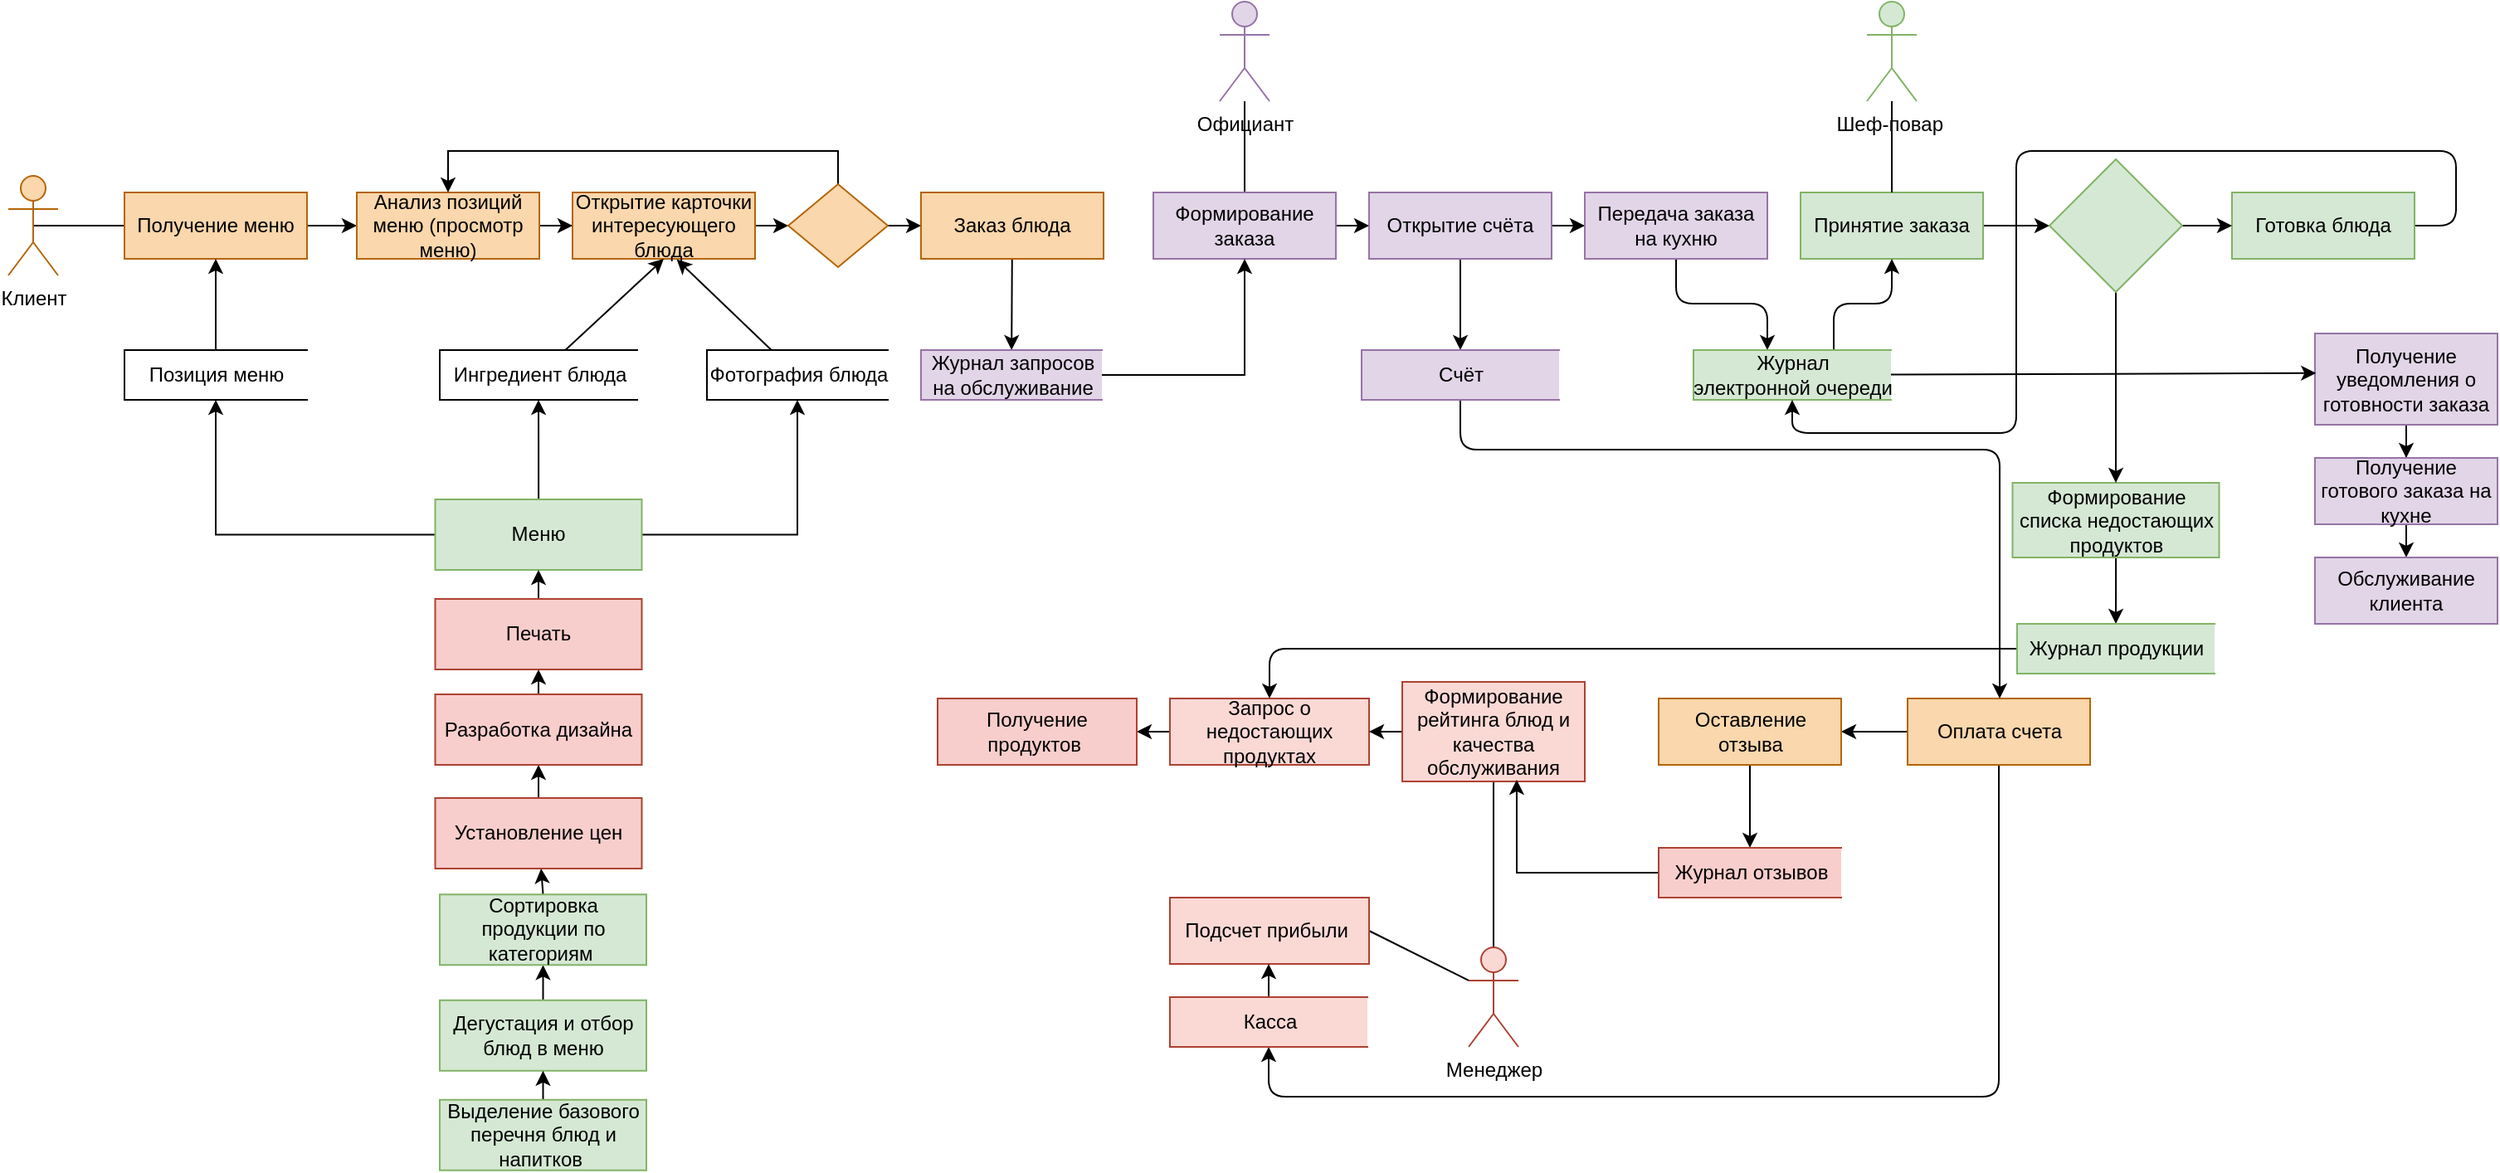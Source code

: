<mxfile version="15.5.9" type="github">
  <diagram id="nGhzScu0w4sPOhvbiOy2" name="Page-1">
    <mxGraphModel dx="965" dy="561" grid="1" gridSize="10" guides="1" tooltips="1" connect="1" arrows="1" fold="1" page="1" pageScale="1" pageWidth="827" pageHeight="1169" math="0" shadow="0">
      <root>
        <mxCell id="0" />
        <mxCell id="1" parent="0" />
        <mxCell id="5d1MTNIgyIdPS4blu5-G-6" style="edgeStyle=orthogonalEdgeStyle;rounded=0;orthogonalLoop=1;jettySize=auto;html=1;exitX=0.5;exitY=0.5;exitDx=0;exitDy=0;exitPerimeter=0;endArrow=none;endFill=0;strokeColor=default;" parent="1" source="5d1MTNIgyIdPS4blu5-G-1" target="5d1MTNIgyIdPS4blu5-G-3" edge="1">
          <mxGeometry relative="1" as="geometry" />
        </mxCell>
        <mxCell id="5d1MTNIgyIdPS4blu5-G-1" value="Клиент" style="shape=umlActor;verticalLabelPosition=bottom;verticalAlign=top;html=1;outlineConnect=0;fillColor=#fad7ac;strokeColor=#b46504;" parent="1" vertex="1">
          <mxGeometry x="100" y="205" width="30" height="60" as="geometry" />
        </mxCell>
        <mxCell id="5d1MTNIgyIdPS4blu5-G-10" value="" style="edgeStyle=orthogonalEdgeStyle;rounded=0;orthogonalLoop=1;jettySize=auto;html=1;endArrow=classic;endFill=1;strokeColor=default;" parent="1" source="5d1MTNIgyIdPS4blu5-G-3" target="5d1MTNIgyIdPS4blu5-G-9" edge="1">
          <mxGeometry relative="1" as="geometry" />
        </mxCell>
        <mxCell id="5d1MTNIgyIdPS4blu5-G-3" value="Получение меню" style="rounded=0;whiteSpace=wrap;html=1;fillColor=#fad7ac;strokeColor=#b46504;" parent="1" vertex="1">
          <mxGeometry x="170" y="215" width="110" height="40" as="geometry" />
        </mxCell>
        <mxCell id="5d1MTNIgyIdPS4blu5-G-12" value="" style="edgeStyle=orthogonalEdgeStyle;rounded=0;orthogonalLoop=1;jettySize=auto;html=1;endArrow=classic;endFill=1;strokeColor=default;" parent="1" source="5d1MTNIgyIdPS4blu5-G-9" target="5d1MTNIgyIdPS4blu5-G-11" edge="1">
          <mxGeometry relative="1" as="geometry" />
        </mxCell>
        <mxCell id="5d1MTNIgyIdPS4blu5-G-9" value="Анализ позиций меню (просмотр меню)" style="rounded=0;whiteSpace=wrap;html=1;fillColor=#fad7ac;strokeColor=#b46504;" parent="1" vertex="1">
          <mxGeometry x="310" y="215" width="110" height="40" as="geometry" />
        </mxCell>
        <mxCell id="5d1MTNIgyIdPS4blu5-G-18" style="edgeStyle=orthogonalEdgeStyle;rounded=0;orthogonalLoop=1;jettySize=auto;html=1;exitX=1;exitY=0.5;exitDx=0;exitDy=0;entryX=0;entryY=0.5;entryDx=0;entryDy=0;endArrow=classic;endFill=1;strokeColor=default;" parent="1" source="5d1MTNIgyIdPS4blu5-G-11" target="5d1MTNIgyIdPS4blu5-G-14" edge="1">
          <mxGeometry relative="1" as="geometry" />
        </mxCell>
        <mxCell id="5d1MTNIgyIdPS4blu5-G-11" value="Открытие карточки интересующего блюда" style="rounded=0;whiteSpace=wrap;html=1;fillColor=#fad7ac;strokeColor=#b46504;" parent="1" vertex="1">
          <mxGeometry x="440" y="215" width="110" height="40" as="geometry" />
        </mxCell>
        <mxCell id="5d1MTNIgyIdPS4blu5-G-15" style="edgeStyle=orthogonalEdgeStyle;rounded=0;orthogonalLoop=1;jettySize=auto;html=1;exitX=0.5;exitY=0;exitDx=0;exitDy=0;entryX=0.5;entryY=0;entryDx=0;entryDy=0;endArrow=classic;endFill=1;strokeColor=default;" parent="1" source="5d1MTNIgyIdPS4blu5-G-14" target="5d1MTNIgyIdPS4blu5-G-9" edge="1">
          <mxGeometry relative="1" as="geometry" />
        </mxCell>
        <mxCell id="5d1MTNIgyIdPS4blu5-G-19" style="edgeStyle=orthogonalEdgeStyle;rounded=0;orthogonalLoop=1;jettySize=auto;html=1;exitX=1;exitY=0.5;exitDx=0;exitDy=0;endArrow=classic;endFill=1;strokeColor=default;" parent="1" source="5d1MTNIgyIdPS4blu5-G-14" target="5d1MTNIgyIdPS4blu5-G-16" edge="1">
          <mxGeometry relative="1" as="geometry" />
        </mxCell>
        <mxCell id="5d1MTNIgyIdPS4blu5-G-14" value="" style="rhombus;whiteSpace=wrap;html=1;rounded=0;fillColor=#fad7ac;strokeColor=#b46504;" parent="1" vertex="1">
          <mxGeometry x="570" y="210" width="60" height="50" as="geometry" />
        </mxCell>
        <mxCell id="tXcFCOacGo3yS5a86gHN-16" value="" style="edgeStyle=none;rounded=0;orthogonalLoop=1;jettySize=auto;html=1;" parent="1" source="5d1MTNIgyIdPS4blu5-G-16" target="tXcFCOacGo3yS5a86gHN-14" edge="1">
          <mxGeometry relative="1" as="geometry" />
        </mxCell>
        <mxCell id="5d1MTNIgyIdPS4blu5-G-16" value="Заказ блюда" style="rounded=0;whiteSpace=wrap;html=1;fillColor=#fad7ac;strokeColor=#b46504;" parent="1" vertex="1">
          <mxGeometry x="650" y="215" width="110" height="40" as="geometry" />
        </mxCell>
        <mxCell id="5d1MTNIgyIdPS4blu5-G-62" value="" style="edgeStyle=orthogonalEdgeStyle;rounded=0;orthogonalLoop=1;jettySize=auto;html=1;endArrow=none;endFill=0;strokeColor=default;" parent="1" source="5d1MTNIgyIdPS4blu5-G-20" target="5d1MTNIgyIdPS4blu5-G-21" edge="1">
          <mxGeometry relative="1" as="geometry" />
        </mxCell>
        <mxCell id="5d1MTNIgyIdPS4blu5-G-20" value="Официант" style="shape=umlActor;verticalLabelPosition=bottom;verticalAlign=top;html=1;outlineConnect=0;rounded=0;fillColor=#e1d5e7;strokeColor=#9673a6;" parent="1" vertex="1">
          <mxGeometry x="830" y="100" width="30" height="60" as="geometry" />
        </mxCell>
        <mxCell id="5d1MTNIgyIdPS4blu5-G-24" style="edgeStyle=orthogonalEdgeStyle;rounded=0;orthogonalLoop=1;jettySize=auto;html=1;exitX=1;exitY=0.5;exitDx=0;exitDy=0;endArrow=classic;endFill=1;strokeColor=default;" parent="1" source="5d1MTNIgyIdPS4blu5-G-21" target="5d1MTNIgyIdPS4blu5-G-22" edge="1">
          <mxGeometry relative="1" as="geometry" />
        </mxCell>
        <mxCell id="5d1MTNIgyIdPS4blu5-G-21" value="Формирование заказа" style="rounded=0;whiteSpace=wrap;html=1;fillColor=#e1d5e7;strokeColor=#9673a6;" parent="1" vertex="1">
          <mxGeometry x="790" y="215" width="110" height="40" as="geometry" />
        </mxCell>
        <mxCell id="5d1MTNIgyIdPS4blu5-G-27" style="edgeStyle=orthogonalEdgeStyle;rounded=0;orthogonalLoop=1;jettySize=auto;html=1;exitX=1;exitY=0.5;exitDx=0;exitDy=0;endArrow=classic;endFill=1;strokeColor=default;" parent="1" source="5d1MTNIgyIdPS4blu5-G-22" target="5d1MTNIgyIdPS4blu5-G-25" edge="1">
          <mxGeometry relative="1" as="geometry" />
        </mxCell>
        <mxCell id="5i7k2K3RuOkxoXRuPaDP-1" style="edgeStyle=orthogonalEdgeStyle;rounded=0;orthogonalLoop=1;jettySize=auto;html=1;" parent="1" source="5d1MTNIgyIdPS4blu5-G-22" edge="1">
          <mxGeometry relative="1" as="geometry">
            <mxPoint x="975" y="310" as="targetPoint" />
          </mxGeometry>
        </mxCell>
        <mxCell id="5d1MTNIgyIdPS4blu5-G-22" value="Открытие счёта" style="rounded=0;whiteSpace=wrap;html=1;fillColor=#e1d5e7;strokeColor=#9673a6;" parent="1" vertex="1">
          <mxGeometry x="920" y="215" width="110" height="40" as="geometry" />
        </mxCell>
        <mxCell id="tXcFCOacGo3yS5a86gHN-19" value="" style="edgeStyle=orthogonalEdgeStyle;rounded=1;orthogonalLoop=1;jettySize=auto;html=1;" parent="1" source="5d1MTNIgyIdPS4blu5-G-25" target="tXcFCOacGo3yS5a86gHN-18" edge="1">
          <mxGeometry relative="1" as="geometry">
            <Array as="points">
              <mxPoint x="1105" y="282" />
              <mxPoint x="1160" y="282" />
            </Array>
          </mxGeometry>
        </mxCell>
        <mxCell id="5d1MTNIgyIdPS4blu5-G-25" value="Передача заказа на кухню" style="rounded=0;whiteSpace=wrap;html=1;fillColor=#e1d5e7;strokeColor=#9673a6;" parent="1" vertex="1">
          <mxGeometry x="1050" y="215" width="110" height="40" as="geometry" />
        </mxCell>
        <mxCell id="8BaiWbrDoLT2zuODpBYL-3" value="" style="edgeStyle=orthogonalEdgeStyle;rounded=1;orthogonalLoop=1;jettySize=auto;html=1;" parent="1" source="5d1MTNIgyIdPS4blu5-G-26" target="8BaiWbrDoLT2zuODpBYL-2" edge="1">
          <mxGeometry relative="1" as="geometry" />
        </mxCell>
        <mxCell id="5d1MTNIgyIdPS4blu5-G-26" value="Принятие заказа" style="rounded=0;whiteSpace=wrap;html=1;fillColor=#d5e8d4;strokeColor=#82b366;" parent="1" vertex="1">
          <mxGeometry x="1180" y="215" width="110" height="40" as="geometry" />
        </mxCell>
        <mxCell id="5d1MTNIgyIdPS4blu5-G-65" style="edgeStyle=orthogonalEdgeStyle;rounded=0;orthogonalLoop=1;jettySize=auto;html=1;entryX=0.5;entryY=0;entryDx=0;entryDy=0;endArrow=classic;endFill=1;strokeColor=default;" parent="1" source="5d1MTNIgyIdPS4blu5-G-54" target="5d1MTNIgyIdPS4blu5-G-63" edge="1">
          <mxGeometry relative="1" as="geometry">
            <mxPoint x="1545" y="360" as="sourcePoint" />
          </mxGeometry>
        </mxCell>
        <mxCell id="5d1MTNIgyIdPS4blu5-G-54" value="Получение уведомления о готовности заказа" style="rounded=0;whiteSpace=wrap;html=1;fillColor=#e1d5e7;strokeColor=#9673a6;" parent="1" vertex="1">
          <mxGeometry x="1490" y="300" width="110" height="55" as="geometry" />
        </mxCell>
        <mxCell id="5d1MTNIgyIdPS4blu5-G-66" style="edgeStyle=orthogonalEdgeStyle;rounded=0;orthogonalLoop=1;jettySize=auto;html=1;exitX=0.5;exitY=1;exitDx=0;exitDy=0;entryX=0.5;entryY=0;entryDx=0;entryDy=0;endArrow=classic;endFill=1;strokeColor=default;" parent="1" source="5d1MTNIgyIdPS4blu5-G-63" target="5d1MTNIgyIdPS4blu5-G-64" edge="1">
          <mxGeometry relative="1" as="geometry" />
        </mxCell>
        <mxCell id="5d1MTNIgyIdPS4blu5-G-63" value="Получение готового заказа на кухне" style="rounded=0;whiteSpace=wrap;html=1;fillColor=#e1d5e7;strokeColor=#9673a6;" parent="1" vertex="1">
          <mxGeometry x="1490" y="375" width="110" height="40" as="geometry" />
        </mxCell>
        <mxCell id="5d1MTNIgyIdPS4blu5-G-64" value="Обслуживание клиента" style="rounded=0;whiteSpace=wrap;html=1;fillColor=#e1d5e7;strokeColor=#9673a6;" parent="1" vertex="1">
          <mxGeometry x="1490" y="435" width="110" height="40" as="geometry" />
        </mxCell>
        <mxCell id="5d1MTNIgyIdPS4blu5-G-70" style="edgeStyle=orthogonalEdgeStyle;rounded=0;orthogonalLoop=1;jettySize=auto;html=1;exitX=0;exitY=0.5;exitDx=0;exitDy=0;endArrow=classic;endFill=1;strokeColor=default;" parent="1" source="5d1MTNIgyIdPS4blu5-G-67" target="5d1MTNIgyIdPS4blu5-G-69" edge="1">
          <mxGeometry relative="1" as="geometry" />
        </mxCell>
        <mxCell id="CcBVJNswqVSOJrU5NbKI-20" style="edgeStyle=orthogonalEdgeStyle;rounded=1;orthogonalLoop=1;jettySize=auto;html=1;entryX=0.5;entryY=1;entryDx=0;entryDy=0;startArrow=none;startFill=0;endArrow=classic;endFill=1;" parent="1" source="5d1MTNIgyIdPS4blu5-G-67" target="tXcFCOacGo3yS5a86gHN-34" edge="1">
          <mxGeometry relative="1" as="geometry">
            <Array as="points">
              <mxPoint x="1300" y="760" />
              <mxPoint x="860" y="760" />
            </Array>
          </mxGeometry>
        </mxCell>
        <mxCell id="5d1MTNIgyIdPS4blu5-G-67" value="Оплата счета" style="rounded=0;whiteSpace=wrap;html=1;fillColor=#fad7ac;strokeColor=#b46504;" parent="1" vertex="1">
          <mxGeometry x="1244.5" y="520" width="110" height="40" as="geometry" />
        </mxCell>
        <mxCell id="tXcFCOacGo3yS5a86gHN-28" value="" style="edgeStyle=orthogonalEdgeStyle;rounded=0;orthogonalLoop=1;jettySize=auto;html=1;" parent="1" source="5d1MTNIgyIdPS4blu5-G-69" target="tXcFCOacGo3yS5a86gHN-27" edge="1">
          <mxGeometry relative="1" as="geometry" />
        </mxCell>
        <mxCell id="5d1MTNIgyIdPS4blu5-G-69" value="Оставление отзыва" style="rounded=0;whiteSpace=wrap;html=1;fillColor=#fad7ac;strokeColor=#b46504;" parent="1" vertex="1">
          <mxGeometry x="1094.5" y="520" width="110" height="40" as="geometry" />
        </mxCell>
        <mxCell id="5d1MTNIgyIdPS4blu5-G-78" value="" style="edgeStyle=orthogonalEdgeStyle;rounded=0;orthogonalLoop=1;jettySize=auto;html=1;endArrow=none;endFill=0;strokeColor=default;" parent="1" source="5d1MTNIgyIdPS4blu5-G-71" edge="1">
          <mxGeometry relative="1" as="geometry">
            <mxPoint x="995" y="570" as="targetPoint" />
          </mxGeometry>
        </mxCell>
        <mxCell id="CcBVJNswqVSOJrU5NbKI-1" style="rounded=0;orthogonalLoop=1;jettySize=auto;html=1;exitX=0;exitY=0.333;exitDx=0;exitDy=0;exitPerimeter=0;entryX=1;entryY=0.5;entryDx=0;entryDy=0;endArrow=none;endFill=0;" parent="1" source="5d1MTNIgyIdPS4blu5-G-71" target="5d1MTNIgyIdPS4blu5-G-96" edge="1">
          <mxGeometry relative="1" as="geometry" />
        </mxCell>
        <mxCell id="5d1MTNIgyIdPS4blu5-G-71" value="Менеджер" style="shape=umlActor;verticalLabelPosition=bottom;verticalAlign=top;html=1;outlineConnect=0;rounded=0;fillColor=#fad9d5;strokeColor=#ae4132;" parent="1" vertex="1">
          <mxGeometry x="980" y="670" width="30" height="60" as="geometry" />
        </mxCell>
        <mxCell id="5d1MTNIgyIdPS4blu5-G-82" style="edgeStyle=orthogonalEdgeStyle;rounded=0;orthogonalLoop=1;jettySize=auto;html=1;exitX=0;exitY=0.5;exitDx=0;exitDy=0;entryX=1;entryY=0.5;entryDx=0;entryDy=0;endArrow=classic;endFill=1;strokeColor=default;" parent="1" source="5d1MTNIgyIdPS4blu5-G-79" edge="1">
          <mxGeometry relative="1" as="geometry">
            <mxPoint x="780" y="540" as="targetPoint" />
          </mxGeometry>
        </mxCell>
        <mxCell id="CcBVJNswqVSOJrU5NbKI-19" style="edgeStyle=orthogonalEdgeStyle;rounded=1;orthogonalLoop=1;jettySize=auto;html=1;entryX=0;entryY=0.5;entryDx=0;entryDy=0;startArrow=classic;startFill=1;endArrow=none;endFill=0;" parent="1" source="5d1MTNIgyIdPS4blu5-G-79" target="CcBVJNswqVSOJrU5NbKI-16" edge="1">
          <mxGeometry relative="1" as="geometry">
            <Array as="points">
              <mxPoint x="860" y="490" />
            </Array>
          </mxGeometry>
        </mxCell>
        <mxCell id="5d1MTNIgyIdPS4blu5-G-79" value="Запрос о недостающих продуктах" style="rounded=0;whiteSpace=wrap;html=1;fillColor=#fad9d5;strokeColor=#ae4132;" parent="1" vertex="1">
          <mxGeometry x="800" y="520" width="120" height="40" as="geometry" />
        </mxCell>
        <mxCell id="5d1MTNIgyIdPS4blu5-G-94" style="edgeStyle=none;rounded=0;orthogonalLoop=1;jettySize=auto;html=1;exitX=0;exitY=0.5;exitDx=0;exitDy=0;endArrow=classic;endFill=1;strokeColor=default;" parent="1" source="5d1MTNIgyIdPS4blu5-G-83" target="5d1MTNIgyIdPS4blu5-G-79" edge="1">
          <mxGeometry relative="1" as="geometry" />
        </mxCell>
        <mxCell id="5d1MTNIgyIdPS4blu5-G-83" value="Формирование рейтинга блюд и качества обслуживания" style="rounded=0;whiteSpace=wrap;html=1;fillColor=#fad9d5;strokeColor=#ae4132;" parent="1" vertex="1">
          <mxGeometry x="940" y="510" width="110" height="60" as="geometry" />
        </mxCell>
        <mxCell id="5d1MTNIgyIdPS4blu5-G-92" value="&lt;span style=&quot;font-weight: normal&quot;&gt;Получение продуктов&amp;nbsp;&lt;/span&gt;" style="rounded=0;whiteSpace=wrap;html=1;fillColor=#f8cecc;strokeColor=#ae4132;fontStyle=1" parent="1" vertex="1">
          <mxGeometry x="660" y="520" width="120" height="40" as="geometry" />
        </mxCell>
        <mxCell id="5d1MTNIgyIdPS4blu5-G-96" value="&lt;span style=&quot;font-weight: normal&quot;&gt;Подсчет прибыли&amp;nbsp;&lt;/span&gt;" style="rounded=0;whiteSpace=wrap;html=1;fillColor=#fad9d5;strokeColor=#ae4132;fontStyle=1" parent="1" vertex="1">
          <mxGeometry x="800" y="640" width="120" height="40" as="geometry" />
        </mxCell>
        <mxCell id="tXcFCOacGo3yS5a86gHN-4" value="" style="edgeStyle=orthogonalEdgeStyle;rounded=0;orthogonalLoop=1;jettySize=auto;html=1;" parent="1" source="tXcFCOacGo3yS5a86gHN-1" target="5d1MTNIgyIdPS4blu5-G-3" edge="1">
          <mxGeometry relative="1" as="geometry" />
        </mxCell>
        <mxCell id="tXcFCOacGo3yS5a86gHN-1" value="Позиция меню" style="html=1;dashed=0;whitespace=wrap;shape=partialRectangle;right=0;" parent="1" vertex="1">
          <mxGeometry x="170" y="310" width="110" height="30" as="geometry" />
        </mxCell>
        <mxCell id="tXcFCOacGo3yS5a86gHN-11" style="rounded=0;orthogonalLoop=1;jettySize=auto;html=1;entryX=0.5;entryY=1;entryDx=0;entryDy=0;" parent="1" source="tXcFCOacGo3yS5a86gHN-8" target="5d1MTNIgyIdPS4blu5-G-11" edge="1">
          <mxGeometry relative="1" as="geometry" />
        </mxCell>
        <mxCell id="tXcFCOacGo3yS5a86gHN-8" value="Ингредиент блюда" style="html=1;dashed=0;whitespace=wrap;shape=partialRectangle;right=0;" parent="1" vertex="1">
          <mxGeometry x="360" y="310" width="119" height="30" as="geometry" />
        </mxCell>
        <mxCell id="tXcFCOacGo3yS5a86gHN-13" style="edgeStyle=none;rounded=0;orthogonalLoop=1;jettySize=auto;html=1;entryX=0.571;entryY=1.008;entryDx=0;entryDy=0;entryPerimeter=0;" parent="1" source="tXcFCOacGo3yS5a86gHN-9" target="5d1MTNIgyIdPS4blu5-G-11" edge="1">
          <mxGeometry relative="1" as="geometry" />
        </mxCell>
        <mxCell id="tXcFCOacGo3yS5a86gHN-9" value="Фотография блюда" style="html=1;dashed=0;whitespace=wrap;shape=partialRectangle;right=0;" parent="1" vertex="1">
          <mxGeometry x="521" y="310" width="109" height="30" as="geometry" />
        </mxCell>
        <mxCell id="tXcFCOacGo3yS5a86gHN-17" style="edgeStyle=orthogonalEdgeStyle;rounded=0;orthogonalLoop=1;jettySize=auto;html=1;entryX=0.5;entryY=1;entryDx=0;entryDy=0;" parent="1" source="tXcFCOacGo3yS5a86gHN-14" target="5d1MTNIgyIdPS4blu5-G-21" edge="1">
          <mxGeometry relative="1" as="geometry" />
        </mxCell>
        <mxCell id="tXcFCOacGo3yS5a86gHN-14" value="Журнал запросов&lt;br&gt;на обслуживание" style="html=1;dashed=0;whitespace=wrap;shape=partialRectangle;right=0;fillColor=#e1d5e7;strokeColor=#9673a6;" parent="1" vertex="1">
          <mxGeometry x="650" y="310" width="109" height="30" as="geometry" />
        </mxCell>
        <mxCell id="tXcFCOacGo3yS5a86gHN-15" style="edgeStyle=none;rounded=0;orthogonalLoop=1;jettySize=auto;html=1;exitX=0.5;exitY=0;exitDx=0;exitDy=0;" parent="1" source="tXcFCOacGo3yS5a86gHN-9" target="tXcFCOacGo3yS5a86gHN-9" edge="1">
          <mxGeometry relative="1" as="geometry" />
        </mxCell>
        <mxCell id="tXcFCOacGo3yS5a86gHN-23" style="edgeStyle=orthogonalEdgeStyle;rounded=1;orthogonalLoop=1;jettySize=auto;html=1;entryX=0.5;entryY=1;entryDx=0;entryDy=0;" parent="1" source="tXcFCOacGo3yS5a86gHN-18" target="5d1MTNIgyIdPS4blu5-G-26" edge="1">
          <mxGeometry relative="1" as="geometry">
            <Array as="points">
              <mxPoint x="1200" y="282" />
              <mxPoint x="1235" y="282" />
            </Array>
          </mxGeometry>
        </mxCell>
        <mxCell id="CcBVJNswqVSOJrU5NbKI-13" style="edgeStyle=none;rounded=0;orthogonalLoop=1;jettySize=auto;html=1;startArrow=none;startFill=0;endArrow=classic;endFill=1;entryX=0.006;entryY=0.434;entryDx=0;entryDy=0;entryPerimeter=0;" parent="1" source="tXcFCOacGo3yS5a86gHN-18" target="5d1MTNIgyIdPS4blu5-G-54" edge="1">
          <mxGeometry relative="1" as="geometry">
            <mxPoint x="1300" y="325" as="targetPoint" />
          </mxGeometry>
        </mxCell>
        <mxCell id="tXcFCOacGo3yS5a86gHN-18" value="Журнал &lt;br&gt;электронной очереди" style="html=1;dashed=0;whitespace=wrap;shape=partialRectangle;right=0;fillColor=#d5e8d4;strokeColor=#82b366;" parent="1" vertex="1">
          <mxGeometry x="1115.5" y="310" width="119" height="30" as="geometry" />
        </mxCell>
        <mxCell id="tXcFCOacGo3yS5a86gHN-29" style="edgeStyle=orthogonalEdgeStyle;rounded=0;orthogonalLoop=1;jettySize=auto;html=1;entryX=0.627;entryY=0.983;entryDx=0;entryDy=0;entryPerimeter=0;" parent="1" source="tXcFCOacGo3yS5a86gHN-27" target="5d1MTNIgyIdPS4blu5-G-83" edge="1">
          <mxGeometry relative="1" as="geometry" />
        </mxCell>
        <mxCell id="tXcFCOacGo3yS5a86gHN-27" value="Журнал отзывов" style="html=1;dashed=0;whitespace=wrap;shape=partialRectangle;right=0;fillColor=#f8cecc;strokeColor=#ae4132;" parent="1" vertex="1">
          <mxGeometry x="1094.5" y="610" width="110" height="30" as="geometry" />
        </mxCell>
        <mxCell id="tXcFCOacGo3yS5a86gHN-35" value="" style="edgeStyle=orthogonalEdgeStyle;rounded=0;orthogonalLoop=1;jettySize=auto;html=1;" parent="1" source="tXcFCOacGo3yS5a86gHN-34" target="5d1MTNIgyIdPS4blu5-G-96" edge="1">
          <mxGeometry relative="1" as="geometry" />
        </mxCell>
        <mxCell id="tXcFCOacGo3yS5a86gHN-34" value="Касса" style="html=1;dashed=0;whitespace=wrap;shape=partialRectangle;right=0;fillColor=#fad9d5;strokeColor=#ae4132;" parent="1" vertex="1">
          <mxGeometry x="800" y="700" width="119" height="30" as="geometry" />
        </mxCell>
        <mxCell id="CcBVJNswqVSOJrU5NbKI-4" style="edgeStyle=none;rounded=0;orthogonalLoop=1;jettySize=auto;html=1;entryX=0.5;entryY=0;entryDx=0;entryDy=0;endArrow=none;endFill=0;" parent="1" source="CcBVJNswqVSOJrU5NbKI-2" target="5d1MTNIgyIdPS4blu5-G-26" edge="1">
          <mxGeometry relative="1" as="geometry" />
        </mxCell>
        <mxCell id="CcBVJNswqVSOJrU5NbKI-2" value="Шеф-повар&amp;nbsp;" style="shape=umlActor;verticalLabelPosition=bottom;verticalAlign=top;html=1;outlineConnect=0;fillColor=#d5e8d4;strokeColor=#82b366;" parent="1" vertex="1">
          <mxGeometry x="1220" y="100" width="30" height="60" as="geometry" />
        </mxCell>
        <mxCell id="8BaiWbrDoLT2zuODpBYL-5" style="edgeStyle=orthogonalEdgeStyle;rounded=1;orthogonalLoop=1;jettySize=auto;html=1;" parent="1" source="CcBVJNswqVSOJrU5NbKI-9" target="tXcFCOacGo3yS5a86gHN-18" edge="1">
          <mxGeometry relative="1" as="geometry">
            <Array as="points">
              <mxPoint x="1575" y="235" />
              <mxPoint x="1575" y="190" />
              <mxPoint x="1310" y="190" />
              <mxPoint x="1310" y="360" />
              <mxPoint x="1175" y="360" />
            </Array>
          </mxGeometry>
        </mxCell>
        <mxCell id="CcBVJNswqVSOJrU5NbKI-9" value="Готовка блюда" style="rounded=0;whiteSpace=wrap;html=1;fillColor=#d5e8d4;strokeColor=#82b366;" parent="1" vertex="1">
          <mxGeometry x="1440" y="215" width="110" height="40" as="geometry" />
        </mxCell>
        <mxCell id="CcBVJNswqVSOJrU5NbKI-17" value="" style="edgeStyle=orthogonalEdgeStyle;rounded=0;orthogonalLoop=1;jettySize=auto;html=1;startArrow=none;startFill=0;endArrow=classic;endFill=1;" parent="1" source="CcBVJNswqVSOJrU5NbKI-14" target="CcBVJNswqVSOJrU5NbKI-16" edge="1">
          <mxGeometry relative="1" as="geometry" />
        </mxCell>
        <mxCell id="CcBVJNswqVSOJrU5NbKI-14" value="Формирование списка недостающих продуктов" style="rounded=0;whiteSpace=wrap;html=1;fillColor=#d5e8d4;strokeColor=#82b366;" parent="1" vertex="1">
          <mxGeometry x="1307.75" y="390" width="124.5" height="45" as="geometry" />
        </mxCell>
        <mxCell id="CcBVJNswqVSOJrU5NbKI-16" value="Журнал продукции" style="html=1;dashed=0;whitespace=wrap;shape=partialRectangle;right=0;fillColor=#d5e8d4;strokeColor=#82b366;" parent="1" vertex="1">
          <mxGeometry x="1310.5" y="475" width="119" height="30" as="geometry" />
        </mxCell>
        <mxCell id="CcBVJNswqVSOJrU5NbKI-22" style="edgeStyle=orthogonalEdgeStyle;rounded=1;orthogonalLoop=1;jettySize=auto;html=1;startArrow=none;startFill=0;endArrow=classic;endFill=1;" parent="1" source="CcBVJNswqVSOJrU5NbKI-21" target="5d1MTNIgyIdPS4blu5-G-67" edge="1">
          <mxGeometry relative="1" as="geometry">
            <Array as="points">
              <mxPoint x="975" y="370" />
              <mxPoint x="1300" y="370" />
            </Array>
          </mxGeometry>
        </mxCell>
        <mxCell id="CcBVJNswqVSOJrU5NbKI-21" value="Счёт" style="html=1;dashed=0;whitespace=wrap;shape=partialRectangle;right=0;fillColor=#e1d5e7;strokeColor=#9673a6;" parent="1" vertex="1">
          <mxGeometry x="915.5" y="310" width="119" height="30" as="geometry" />
        </mxCell>
        <mxCell id="CcBVJNswqVSOJrU5NbKI-25" value="" style="edgeStyle=orthogonalEdgeStyle;rounded=0;orthogonalLoop=1;jettySize=auto;html=1;startArrow=none;startFill=0;endArrow=classic;endFill=1;" parent="1" source="CcBVJNswqVSOJrU5NbKI-24" target="tXcFCOacGo3yS5a86gHN-8" edge="1">
          <mxGeometry relative="1" as="geometry" />
        </mxCell>
        <mxCell id="CcBVJNswqVSOJrU5NbKI-26" style="edgeStyle=orthogonalEdgeStyle;rounded=0;orthogonalLoop=1;jettySize=auto;html=1;entryX=0.5;entryY=1;entryDx=0;entryDy=0;startArrow=none;startFill=0;endArrow=classic;endFill=1;" parent="1" source="CcBVJNswqVSOJrU5NbKI-24" target="tXcFCOacGo3yS5a86gHN-1" edge="1">
          <mxGeometry relative="1" as="geometry" />
        </mxCell>
        <mxCell id="CcBVJNswqVSOJrU5NbKI-27" style="edgeStyle=orthogonalEdgeStyle;rounded=0;orthogonalLoop=1;jettySize=auto;html=1;entryX=0.5;entryY=1;entryDx=0;entryDy=0;startArrow=none;startFill=0;endArrow=classic;endFill=1;" parent="1" source="CcBVJNswqVSOJrU5NbKI-24" target="tXcFCOacGo3yS5a86gHN-9" edge="1">
          <mxGeometry relative="1" as="geometry" />
        </mxCell>
        <mxCell id="CcBVJNswqVSOJrU5NbKI-24" value="Меню" style="rounded=0;whiteSpace=wrap;html=1;fillColor=#d5e8d4;strokeColor=#82b366;" parent="1" vertex="1">
          <mxGeometry x="357.25" y="400" width="124.5" height="42.5" as="geometry" />
        </mxCell>
        <mxCell id="8BaiWbrDoLT2zuODpBYL-4" style="edgeStyle=orthogonalEdgeStyle;rounded=1;orthogonalLoop=1;jettySize=auto;html=1;" parent="1" source="8BaiWbrDoLT2zuODpBYL-2" target="CcBVJNswqVSOJrU5NbKI-9" edge="1">
          <mxGeometry relative="1" as="geometry" />
        </mxCell>
        <mxCell id="YV0_0Q3OCMovpsSQ5Pv6-2" style="rounded=1;orthogonalLoop=1;jettySize=auto;html=1;entryX=0.5;entryY=0;entryDx=0;entryDy=0;exitX=0.5;exitY=1;exitDx=0;exitDy=0;" edge="1" parent="1" source="8BaiWbrDoLT2zuODpBYL-2" target="CcBVJNswqVSOJrU5NbKI-14">
          <mxGeometry relative="1" as="geometry">
            <Array as="points">
              <mxPoint x="1370" y="340" />
            </Array>
          </mxGeometry>
        </mxCell>
        <mxCell id="8BaiWbrDoLT2zuODpBYL-2" value="" style="rhombus;whiteSpace=wrap;html=1;rounded=0;strokeColor=#82b366;fillColor=#d5e8d4;" parent="1" vertex="1">
          <mxGeometry x="1330" y="195" width="80" height="80" as="geometry" />
        </mxCell>
        <mxCell id="YV0_0Q3OCMovpsSQ5Pv6-14" style="edgeStyle=none;rounded=1;orthogonalLoop=1;jettySize=auto;html=1;exitX=0.5;exitY=0;exitDx=0;exitDy=0;entryX=0.5;entryY=1;entryDx=0;entryDy=0;" edge="1" parent="1" source="YV0_0Q3OCMovpsSQ5Pv6-4" target="YV0_0Q3OCMovpsSQ5Pv6-8">
          <mxGeometry relative="1" as="geometry" />
        </mxCell>
        <mxCell id="YV0_0Q3OCMovpsSQ5Pv6-4" value="Дегустация и отбор блюд в меню" style="rounded=0;whiteSpace=wrap;html=1;fillColor=#d5e8d4;strokeColor=#82b366;" vertex="1" parent="1">
          <mxGeometry x="360" y="701.88" width="124.5" height="42.5" as="geometry" />
        </mxCell>
        <mxCell id="YV0_0Q3OCMovpsSQ5Pv6-16" style="edgeStyle=none;rounded=1;orthogonalLoop=1;jettySize=auto;html=1;exitX=0.5;exitY=0;exitDx=0;exitDy=0;" edge="1" parent="1" source="YV0_0Q3OCMovpsSQ5Pv6-6" target="YV0_0Q3OCMovpsSQ5Pv6-11">
          <mxGeometry relative="1" as="geometry" />
        </mxCell>
        <mxCell id="YV0_0Q3OCMovpsSQ5Pv6-6" value="Установление цен" style="rounded=0;whiteSpace=wrap;html=1;fillColor=#f8cecc;strokeColor=#ae4132;" vertex="1" parent="1">
          <mxGeometry x="357.25" y="580" width="124.5" height="42.5" as="geometry" />
        </mxCell>
        <mxCell id="YV0_0Q3OCMovpsSQ5Pv6-15" style="edgeStyle=none;rounded=1;orthogonalLoop=1;jettySize=auto;html=1;exitX=0.5;exitY=0;exitDx=0;exitDy=0;" edge="1" parent="1" source="YV0_0Q3OCMovpsSQ5Pv6-8" target="YV0_0Q3OCMovpsSQ5Pv6-6">
          <mxGeometry relative="1" as="geometry" />
        </mxCell>
        <mxCell id="YV0_0Q3OCMovpsSQ5Pv6-8" value="Сортировка продукции по категориям&amp;nbsp;" style="rounded=0;whiteSpace=wrap;html=1;fillColor=#d5e8d4;strokeColor=#82b366;" vertex="1" parent="1">
          <mxGeometry x="360" y="638.13" width="124.5" height="42.5" as="geometry" />
        </mxCell>
        <mxCell id="YV0_0Q3OCMovpsSQ5Pv6-13" style="edgeStyle=none;rounded=1;orthogonalLoop=1;jettySize=auto;html=1;exitX=0.5;exitY=0;exitDx=0;exitDy=0;" edge="1" parent="1" source="YV0_0Q3OCMovpsSQ5Pv6-10" target="YV0_0Q3OCMovpsSQ5Pv6-4">
          <mxGeometry relative="1" as="geometry" />
        </mxCell>
        <mxCell id="YV0_0Q3OCMovpsSQ5Pv6-10" value="Выделение базового перечня блюд и напитков&amp;nbsp;" style="rounded=0;whiteSpace=wrap;html=1;fillColor=#d5e8d4;strokeColor=#82b366;" vertex="1" parent="1">
          <mxGeometry x="360" y="761.88" width="124.5" height="42.5" as="geometry" />
        </mxCell>
        <mxCell id="YV0_0Q3OCMovpsSQ5Pv6-18" style="edgeStyle=none;rounded=1;orthogonalLoop=1;jettySize=auto;html=1;exitX=0.5;exitY=0;exitDx=0;exitDy=0;" edge="1" parent="1" source="YV0_0Q3OCMovpsSQ5Pv6-11" target="YV0_0Q3OCMovpsSQ5Pv6-12">
          <mxGeometry relative="1" as="geometry" />
        </mxCell>
        <mxCell id="YV0_0Q3OCMovpsSQ5Pv6-11" value="Разработка дизайна" style="rounded=0;whiteSpace=wrap;html=1;fillColor=#f8cecc;strokeColor=#ae4132;" vertex="1" parent="1">
          <mxGeometry x="357.25" y="517.5" width="124.5" height="42.5" as="geometry" />
        </mxCell>
        <mxCell id="YV0_0Q3OCMovpsSQ5Pv6-22" style="edgeStyle=none;rounded=1;orthogonalLoop=1;jettySize=auto;html=1;exitX=0.5;exitY=0;exitDx=0;exitDy=0;" edge="1" parent="1" source="YV0_0Q3OCMovpsSQ5Pv6-12" target="CcBVJNswqVSOJrU5NbKI-24">
          <mxGeometry relative="1" as="geometry" />
        </mxCell>
        <mxCell id="YV0_0Q3OCMovpsSQ5Pv6-12" value="Печать" style="rounded=0;whiteSpace=wrap;html=1;fillColor=#f8cecc;strokeColor=#ae4132;" vertex="1" parent="1">
          <mxGeometry x="357.25" y="460" width="124.5" height="42.5" as="geometry" />
        </mxCell>
      </root>
    </mxGraphModel>
  </diagram>
</mxfile>
